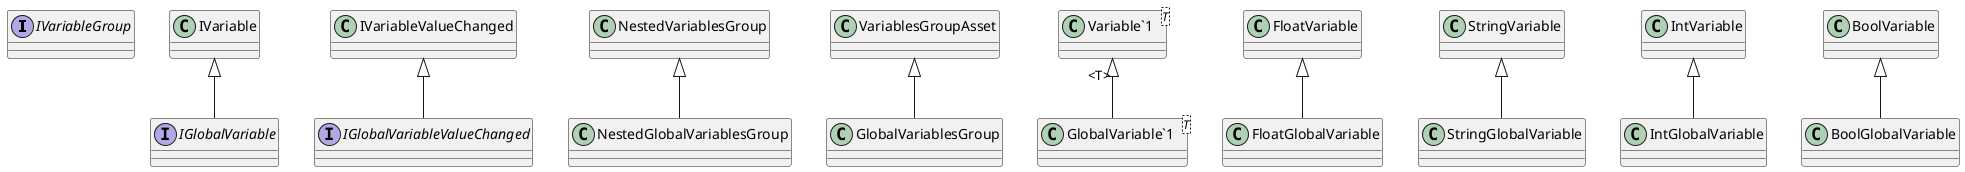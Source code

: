 @startuml
interface IVariableGroup {
}
interface IGlobalVariable {
}
interface IGlobalVariableValueChanged {
}
class NestedGlobalVariablesGroup {
}
class GlobalVariablesGroup {
}
class "GlobalVariable`1"<T> {
}
class FloatGlobalVariable {
}
class StringGlobalVariable {
}
class IntGlobalVariable {
}
class BoolGlobalVariable {
}
class "Variable`1"<T> {
}
IVariable <|-- IGlobalVariable
IVariableValueChanged <|-- IGlobalVariableValueChanged
NestedVariablesGroup <|-- NestedGlobalVariablesGroup
VariablesGroupAsset <|-- GlobalVariablesGroup
"Variable`1" "<T>" <|-- "GlobalVariable`1"
FloatVariable <|-- FloatGlobalVariable
StringVariable <|-- StringGlobalVariable
IntVariable <|-- IntGlobalVariable
BoolVariable <|-- BoolGlobalVariable
@enduml
